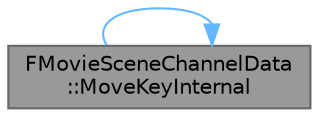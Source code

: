 digraph "FMovieSceneChannelData::MoveKeyInternal"
{
 // INTERACTIVE_SVG=YES
 // LATEX_PDF_SIZE
  bgcolor="transparent";
  edge [fontname=Helvetica,fontsize=10,labelfontname=Helvetica,labelfontsize=10];
  node [fontname=Helvetica,fontsize=10,shape=box,height=0.2,width=0.4];
  rankdir="LR";
  Node1 [id="Node000001",label="FMovieSceneChannelData\l::MoveKeyInternal",height=0.2,width=0.4,color="gray40", fillcolor="grey60", style="filled", fontcolor="black",tooltip="Move the key at index KeyIndex to a new time."];
  Node1 -> Node1 [id="edge1_Node000001_Node000001",color="steelblue1",style="solid",tooltip=" "];
}
